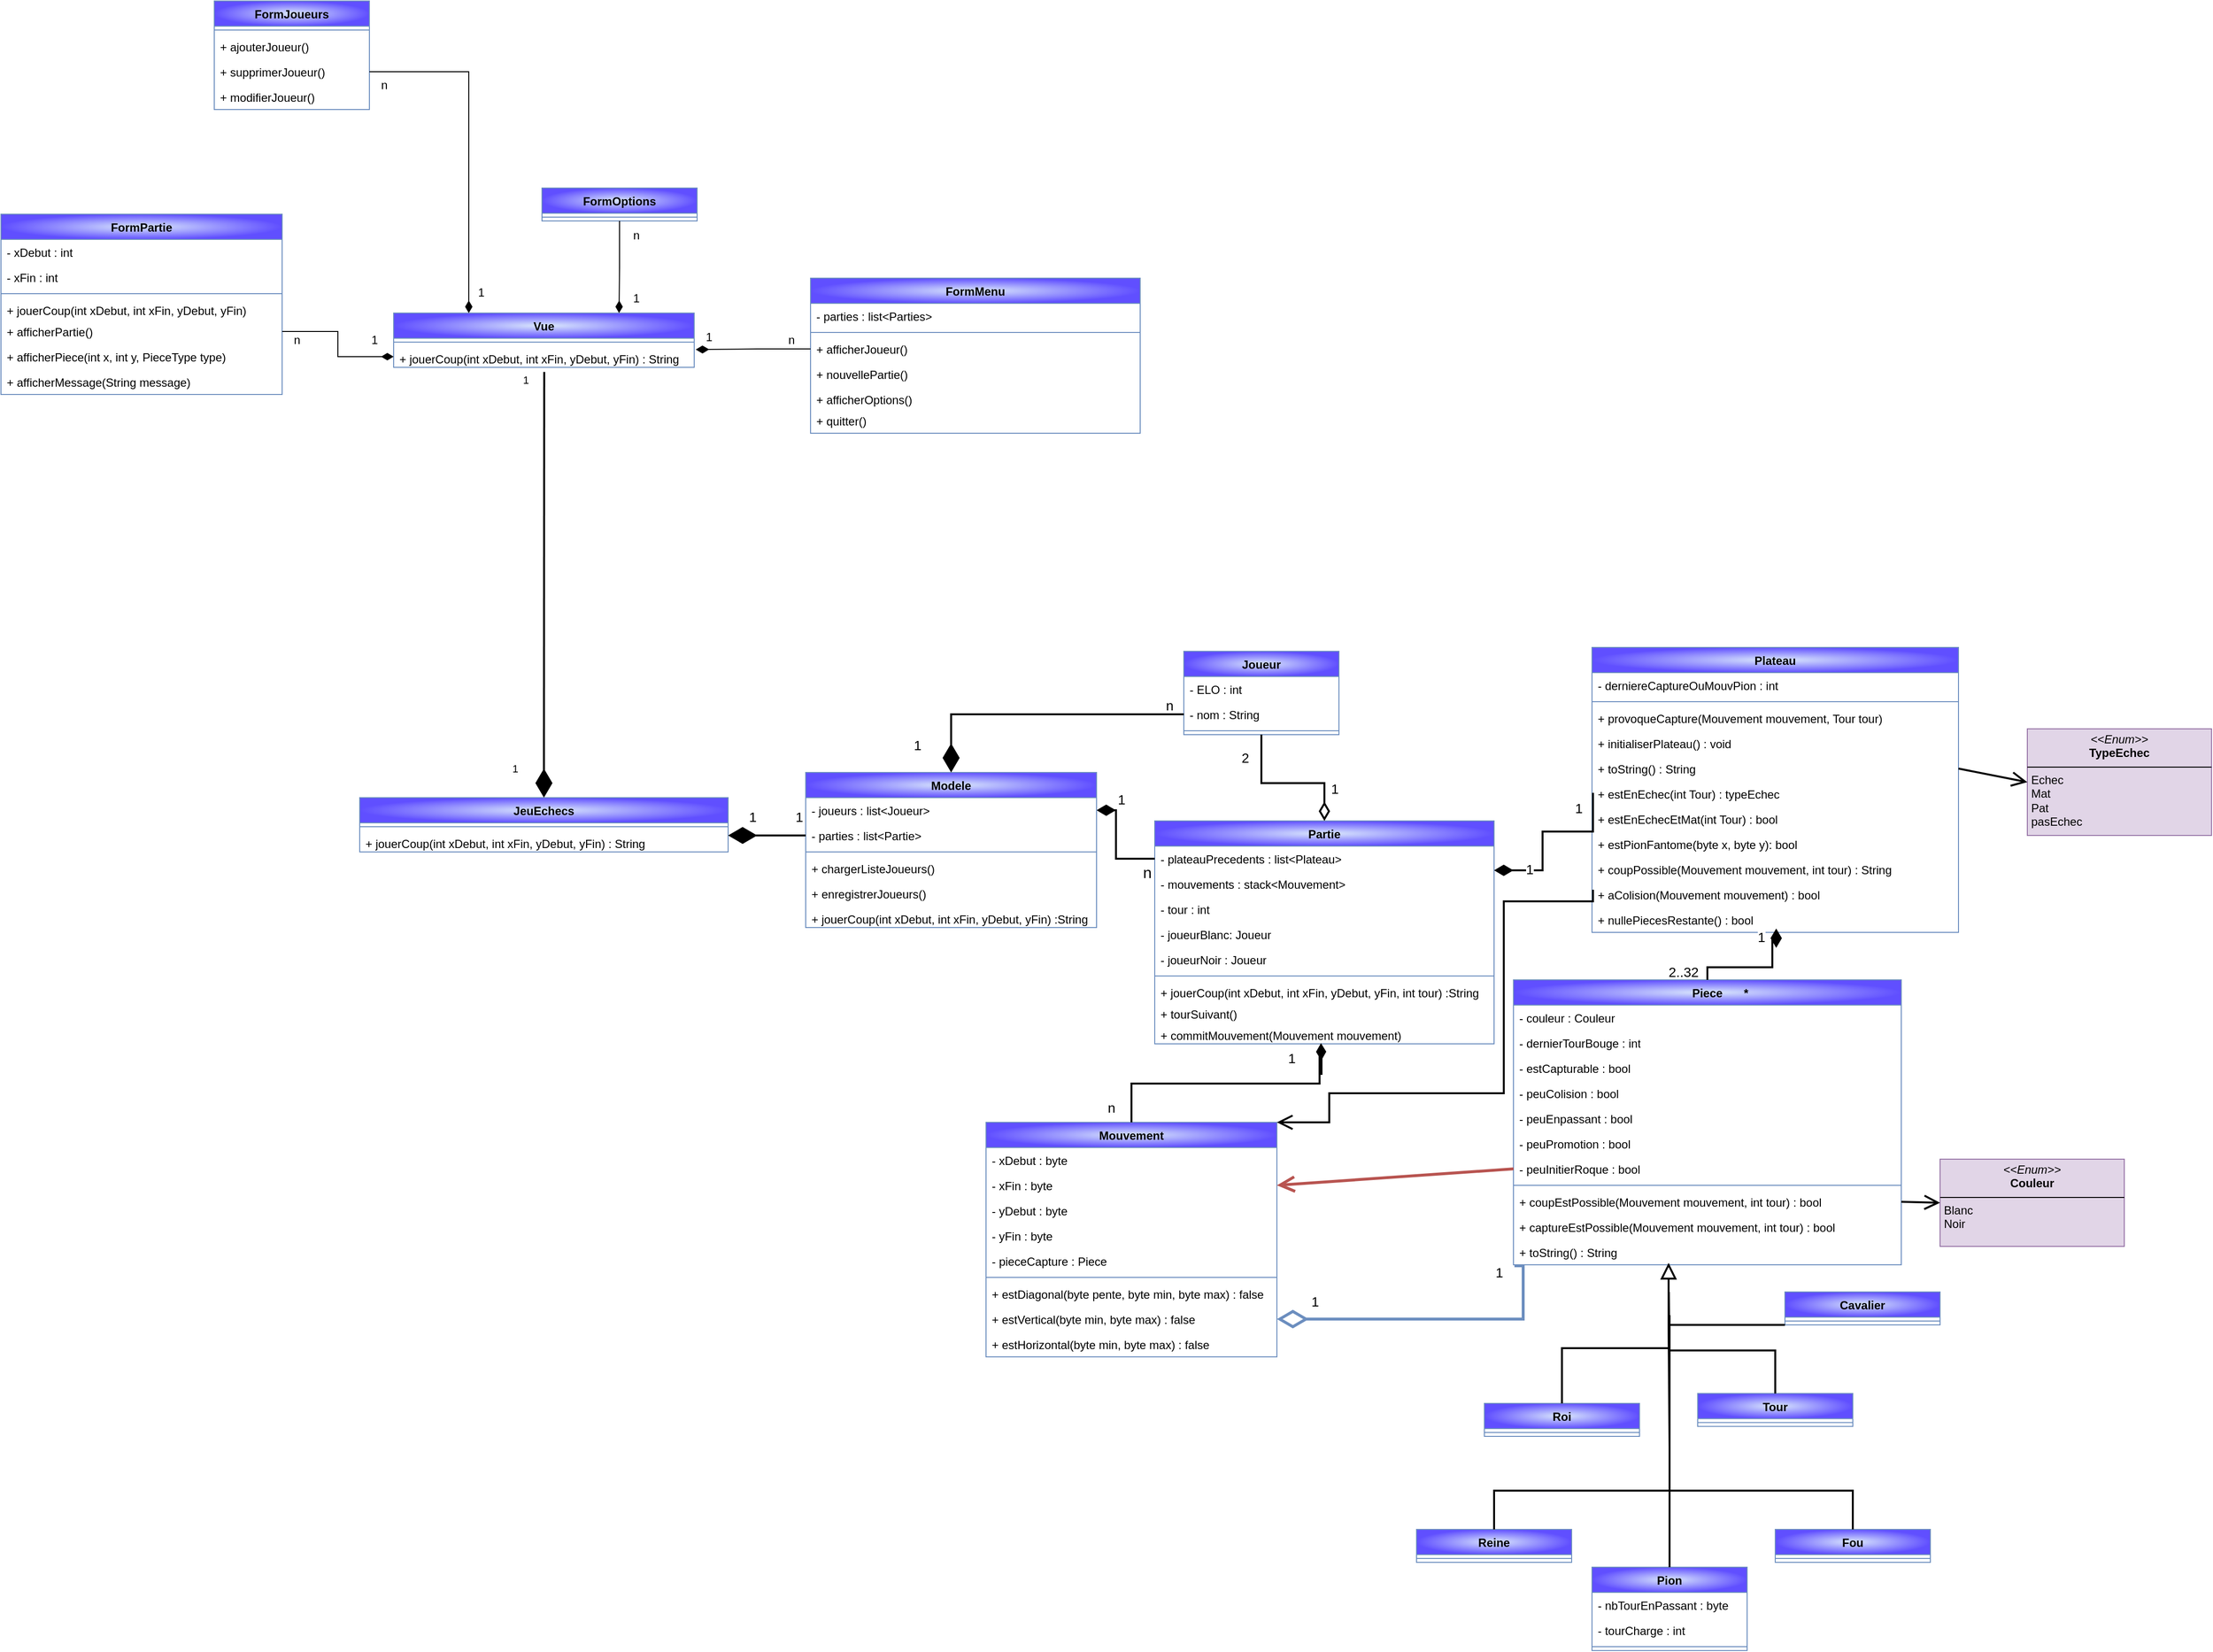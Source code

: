 <mxfile version="26.1.0">
  <diagram name="Page-1" id="B8b3jzBOygxcGpFMUJLk">
    <mxGraphModel dx="3477" dy="2112" grid="1" gridSize="10" guides="1" tooltips="1" connect="1" arrows="1" fold="1" page="1" pageScale="1" pageWidth="827" pageHeight="1169" math="0" shadow="0">
      <root>
        <mxCell id="0" />
        <mxCell id="1" parent="0" />
        <mxCell id="bfWHNd7wvh4aZTY_7lih-1" value="JeuEchecs" style="swimlane;fontStyle=1;align=center;verticalAlign=top;childLayout=stackLayout;horizontal=1;startSize=26;horizontalStack=0;resizeParent=1;resizeParentMax=0;resizeLast=0;collapsible=1;marginBottom=0;whiteSpace=wrap;html=1;fillColor=#dae8fc;strokeColor=#6c8ebf;fillStyle=auto;gradientColor=#604FFF;gradientDirection=radial;" parent="1" vertex="1">
          <mxGeometry x="-470" y="45" width="380" height="56" as="geometry" />
        </mxCell>
        <mxCell id="bfWHNd7wvh4aZTY_7lih-3" value="" style="line;strokeWidth=1;fillColor=none;align=left;verticalAlign=middle;spacingTop=-1;spacingLeft=3;spacingRight=3;rotatable=0;labelPosition=right;points=[];portConstraint=eastwest;strokeColor=inherit;" parent="bfWHNd7wvh4aZTY_7lih-1" vertex="1">
          <mxGeometry y="26" width="380" height="8" as="geometry" />
        </mxCell>
        <mxCell id="PjiP_6COvvfBb8eljoDA-56" value="+ jouerCoup(int xDebut, int xFin, yDebut, yFin) : String" style="text;strokeColor=none;fillColor=none;align=left;verticalAlign=top;spacingLeft=4;spacingRight=4;overflow=hidden;rotatable=0;points=[[0,0.5],[1,0.5]];portConstraint=eastwest;whiteSpace=wrap;html=1;" parent="bfWHNd7wvh4aZTY_7lih-1" vertex="1">
          <mxGeometry y="34" width="380" height="22" as="geometry" />
        </mxCell>
        <mxCell id="bfWHNd7wvh4aZTY_7lih-13" value="Partie" style="swimlane;fontStyle=1;align=center;verticalAlign=top;childLayout=stackLayout;horizontal=1;startSize=26;horizontalStack=0;resizeParent=1;resizeParentMax=0;resizeLast=0;collapsible=1;marginBottom=0;whiteSpace=wrap;html=1;fillColor=#dae8fc;strokeColor=#6c8ebf;fillStyle=auto;gradientColor=#604FFF;gradientDirection=radial;" parent="1" vertex="1">
          <mxGeometry x="350" y="69" width="350" height="230" as="geometry" />
        </mxCell>
        <mxCell id="bfWHNd7wvh4aZTY_7lih-14" value="- plateauPrecedents : list&amp;lt;Plateau&amp;gt;" style="text;strokeColor=none;fillColor=none;align=left;verticalAlign=top;spacingLeft=4;spacingRight=4;overflow=hidden;rotatable=0;points=[[0,0.5],[1,0.5]];portConstraint=eastwest;whiteSpace=wrap;html=1;" parent="bfWHNd7wvh4aZTY_7lih-13" vertex="1">
          <mxGeometry y="26" width="350" height="26" as="geometry" />
        </mxCell>
        <mxCell id="xC2eLMQZM-a3y8VEeQ4d-50" value="- mouvements : stack&amp;lt;Mouvement&amp;gt;" style="text;strokeColor=none;fillColor=none;align=left;verticalAlign=top;spacingLeft=4;spacingRight=4;overflow=hidden;rotatable=0;points=[[0,0.5],[1,0.5]];portConstraint=eastwest;whiteSpace=wrap;html=1;" parent="bfWHNd7wvh4aZTY_7lih-13" vertex="1">
          <mxGeometry y="52" width="350" height="26" as="geometry" />
        </mxCell>
        <mxCell id="xC2eLMQZM-a3y8VEeQ4d-21" value="- tour : int" style="text;strokeColor=none;fillColor=none;align=left;verticalAlign=top;spacingLeft=4;spacingRight=4;overflow=hidden;rotatable=0;points=[[0,0.5],[1,0.5]];portConstraint=eastwest;whiteSpace=wrap;html=1;" parent="bfWHNd7wvh4aZTY_7lih-13" vertex="1">
          <mxGeometry y="78" width="350" height="26" as="geometry" />
        </mxCell>
        <mxCell id="xC2eLMQZM-a3y8VEeQ4d-81" value="- joueurBlanc: Joueur" style="text;strokeColor=none;fillColor=none;align=left;verticalAlign=top;spacingLeft=4;spacingRight=4;overflow=hidden;rotatable=0;points=[[0,0.5],[1,0.5]];portConstraint=eastwest;whiteSpace=wrap;html=1;" parent="bfWHNd7wvh4aZTY_7lih-13" vertex="1">
          <mxGeometry y="104" width="350" height="26" as="geometry" />
        </mxCell>
        <mxCell id="xC2eLMQZM-a3y8VEeQ4d-82" value="- joueurNoir : Joueur" style="text;strokeColor=none;fillColor=none;align=left;verticalAlign=top;spacingLeft=4;spacingRight=4;overflow=hidden;rotatable=0;points=[[0,0.5],[1,0.5]];portConstraint=eastwest;whiteSpace=wrap;html=1;" parent="bfWHNd7wvh4aZTY_7lih-13" vertex="1">
          <mxGeometry y="130" width="350" height="26" as="geometry" />
        </mxCell>
        <mxCell id="bfWHNd7wvh4aZTY_7lih-15" value="" style="line;strokeWidth=1;fillColor=none;align=left;verticalAlign=middle;spacingTop=-1;spacingLeft=3;spacingRight=3;rotatable=0;labelPosition=right;points=[];portConstraint=eastwest;strokeColor=inherit;" parent="bfWHNd7wvh4aZTY_7lih-13" vertex="1">
          <mxGeometry y="156" width="350" height="8" as="geometry" />
        </mxCell>
        <mxCell id="PjiP_6COvvfBb8eljoDA-72" value="+ jouerCoup(int xDebut, int xFin, yDebut, yFin, int tour) :String" style="text;strokeColor=none;fillColor=none;align=left;verticalAlign=top;spacingLeft=4;spacingRight=4;overflow=hidden;rotatable=0;points=[[0,0.5],[1,0.5]];portConstraint=eastwest;whiteSpace=wrap;html=1;" parent="bfWHNd7wvh4aZTY_7lih-13" vertex="1">
          <mxGeometry y="164" width="350" height="22" as="geometry" />
        </mxCell>
        <mxCell id="UFPzhASIP8oJ_rR5HNrM-15" value="+ tourSuivant()" style="text;strokeColor=none;fillColor=none;align=left;verticalAlign=top;spacingLeft=4;spacingRight=4;overflow=hidden;rotatable=0;points=[[0,0.5],[1,0.5]];portConstraint=eastwest;whiteSpace=wrap;html=1;" parent="bfWHNd7wvh4aZTY_7lih-13" vertex="1">
          <mxGeometry y="186" width="350" height="22" as="geometry" />
        </mxCell>
        <mxCell id="UFPzhASIP8oJ_rR5HNrM-13" value="+ commitMouvement(Mouvement mouvement)" style="text;strokeColor=none;fillColor=none;align=left;verticalAlign=top;spacingLeft=4;spacingRight=4;overflow=hidden;rotatable=0;points=[[0,0.5],[1,0.5]];portConstraint=eastwest;whiteSpace=wrap;html=1;" parent="bfWHNd7wvh4aZTY_7lih-13" vertex="1">
          <mxGeometry y="208" width="350" height="22" as="geometry" />
        </mxCell>
        <mxCell id="bfWHNd7wvh4aZTY_7lih-17" value="Plateau" style="swimlane;fontStyle=1;align=center;verticalAlign=top;childLayout=stackLayout;horizontal=1;startSize=26;horizontalStack=0;resizeParent=1;resizeParentMax=0;resizeLast=0;collapsible=1;marginBottom=0;whiteSpace=wrap;html=1;fillColor=#dae8fc;strokeColor=#6c8ebf;fillStyle=auto;gradientColor=#604FFF;gradientDirection=radial;" parent="1" vertex="1">
          <mxGeometry x="801" y="-110" width="378" height="294" as="geometry">
            <mxRectangle x="673" y="79" width="80" height="30" as="alternateBounds" />
          </mxGeometry>
        </mxCell>
        <mxCell id="OOmmwa30RpbAinicW8sw-3" value="- derniereCaptureOuMouvPion : int" style="text;strokeColor=none;fillColor=none;align=left;verticalAlign=top;spacingLeft=4;spacingRight=4;overflow=hidden;rotatable=0;points=[[0,0.5],[1,0.5]];portConstraint=eastwest;whiteSpace=wrap;html=1;" vertex="1" parent="bfWHNd7wvh4aZTY_7lih-17">
          <mxGeometry y="26" width="378" height="26" as="geometry" />
        </mxCell>
        <mxCell id="bfWHNd7wvh4aZTY_7lih-19" value="" style="line;strokeWidth=1;fillColor=none;align=left;verticalAlign=middle;spacingTop=-1;spacingLeft=3;spacingRight=3;rotatable=0;labelPosition=right;points=[];portConstraint=eastwest;strokeColor=inherit;" parent="bfWHNd7wvh4aZTY_7lih-17" vertex="1">
          <mxGeometry y="52" width="378" height="8" as="geometry" />
        </mxCell>
        <mxCell id="UFPzhASIP8oJ_rR5HNrM-8" value="+ provoqueCapture(Mouvement mouvement, Tour tour)" style="text;strokeColor=none;fillColor=none;align=left;verticalAlign=top;spacingLeft=4;spacingRight=4;overflow=hidden;rotatable=0;points=[[0,0.5],[1,0.5]];portConstraint=eastwest;whiteSpace=wrap;html=1;" parent="bfWHNd7wvh4aZTY_7lih-17" vertex="1">
          <mxGeometry y="60" width="378" height="26" as="geometry" />
        </mxCell>
        <mxCell id="bfWHNd7wvh4aZTY_7lih-20" value="+ initialiserPlateau() : void" style="text;strokeColor=none;fillColor=none;align=left;verticalAlign=top;spacingLeft=4;spacingRight=4;overflow=hidden;rotatable=0;points=[[0,0.5],[1,0.5]];portConstraint=eastwest;whiteSpace=wrap;html=1;" parent="bfWHNd7wvh4aZTY_7lih-17" vertex="1">
          <mxGeometry y="86" width="378" height="26" as="geometry" />
        </mxCell>
        <mxCell id="xC2eLMQZM-a3y8VEeQ4d-18" value="+ toString() : String" style="text;strokeColor=none;fillColor=none;align=left;verticalAlign=top;spacingLeft=4;spacingRight=4;overflow=hidden;rotatable=0;points=[[0,0.5],[1,0.5]];portConstraint=eastwest;whiteSpace=wrap;html=1;" parent="bfWHNd7wvh4aZTY_7lih-17" vertex="1">
          <mxGeometry y="112" width="378" height="26" as="geometry" />
        </mxCell>
        <mxCell id="PjiP_6COvvfBb8eljoDA-46" value="+ estEnEchec(int Tour) : typeEchec" style="text;strokeColor=none;fillColor=none;align=left;verticalAlign=top;spacingLeft=4;spacingRight=4;overflow=hidden;rotatable=0;points=[[0,0.5],[1,0.5]];portConstraint=eastwest;whiteSpace=wrap;html=1;" parent="bfWHNd7wvh4aZTY_7lih-17" vertex="1">
          <mxGeometry y="138" width="378" height="26" as="geometry" />
        </mxCell>
        <mxCell id="UFPzhASIP8oJ_rR5HNrM-9" value="+ estEnEchecEtMat(int Tour) : bool" style="text;strokeColor=none;fillColor=none;align=left;verticalAlign=top;spacingLeft=4;spacingRight=4;overflow=hidden;rotatable=0;points=[[0,0.5],[1,0.5]];portConstraint=eastwest;whiteSpace=wrap;html=1;" parent="bfWHNd7wvh4aZTY_7lih-17" vertex="1">
          <mxGeometry y="164" width="378" height="26" as="geometry" />
        </mxCell>
        <mxCell id="UFPzhASIP8oJ_rR5HNrM-10" value="+ estPionFantome(byte x, byte y): bool" style="text;strokeColor=none;fillColor=none;align=left;verticalAlign=top;spacingLeft=4;spacingRight=4;overflow=hidden;rotatable=0;points=[[0,0.5],[1,0.5]];portConstraint=eastwest;whiteSpace=wrap;html=1;" parent="bfWHNd7wvh4aZTY_7lih-17" vertex="1">
          <mxGeometry y="190" width="378" height="26" as="geometry" />
        </mxCell>
        <mxCell id="PjiP_6COvvfBb8eljoDA-77" value="+ coupPossible(Mouvement mouvement, int tour) : String" style="text;strokeColor=none;fillColor=none;align=left;verticalAlign=top;spacingLeft=4;spacingRight=4;overflow=hidden;rotatable=0;points=[[0,0.5],[1,0.5]];portConstraint=eastwest;whiteSpace=wrap;html=1;" parent="bfWHNd7wvh4aZTY_7lih-17" vertex="1">
          <mxGeometry y="216" width="378" height="26" as="geometry" />
        </mxCell>
        <mxCell id="UFPzhASIP8oJ_rR5HNrM-7" value="+ aColision(Mouvement mouvement) : bool" style="text;strokeColor=none;fillColor=none;align=left;verticalAlign=top;spacingLeft=4;spacingRight=4;overflow=hidden;rotatable=0;points=[[0,0.5],[1,0.5]];portConstraint=eastwest;whiteSpace=wrap;html=1;" parent="bfWHNd7wvh4aZTY_7lih-17" vertex="1">
          <mxGeometry y="242" width="378" height="26" as="geometry" />
        </mxCell>
        <mxCell id="OOmmwa30RpbAinicW8sw-4" value="+ nullePiecesRestante() : bool" style="text;strokeColor=none;fillColor=none;align=left;verticalAlign=top;spacingLeft=4;spacingRight=4;overflow=hidden;rotatable=0;points=[[0,0.5],[1,0.5]];portConstraint=eastwest;whiteSpace=wrap;html=1;" vertex="1" parent="bfWHNd7wvh4aZTY_7lih-17">
          <mxGeometry y="268" width="378" height="26" as="geometry" />
        </mxCell>
        <mxCell id="bfWHNd7wvh4aZTY_7lih-25" value="&lt;span style=&quot;white-space: pre;&quot;&gt;&#x9;&lt;/span&gt;Piece&lt;span style=&quot;white-space: pre;&quot;&gt;&#x9;&lt;/span&gt;*" style="swimlane;fontStyle=1;align=center;verticalAlign=top;childLayout=stackLayout;horizontal=1;startSize=26;horizontalStack=0;resizeParent=1;resizeParentMax=0;resizeLast=0;collapsible=1;marginBottom=0;whiteSpace=wrap;html=1;fillColor=#dae8fc;strokeColor=#6c8ebf;fillStyle=auto;gradientColor=#604FFF;gradientDirection=radial;" parent="1" vertex="1">
          <mxGeometry x="720" y="233" width="400" height="294" as="geometry">
            <mxRectangle x="602" y="308" width="130" height="30" as="alternateBounds" />
          </mxGeometry>
        </mxCell>
        <mxCell id="bfWHNd7wvh4aZTY_7lih-26" value="- couleur : Couleur" style="text;strokeColor=none;fillColor=none;align=left;verticalAlign=top;spacingLeft=4;spacingRight=4;overflow=hidden;rotatable=0;points=[[0,0.5],[1,0.5]];portConstraint=eastwest;whiteSpace=wrap;html=1;" parent="bfWHNd7wvh4aZTY_7lih-25" vertex="1">
          <mxGeometry y="26" width="400" height="26" as="geometry" />
        </mxCell>
        <mxCell id="xC2eLMQZM-a3y8VEeQ4d-40" value="- dernierTourBouge : int" style="text;strokeColor=none;fillColor=none;align=left;verticalAlign=top;spacingLeft=4;spacingRight=4;overflow=hidden;rotatable=0;points=[[0,0.5],[1,0.5]];portConstraint=eastwest;whiteSpace=wrap;html=1;" parent="bfWHNd7wvh4aZTY_7lih-25" vertex="1">
          <mxGeometry y="52" width="400" height="26" as="geometry" />
        </mxCell>
        <mxCell id="xC2eLMQZM-a3y8VEeQ4d-45" value="- estCapturable : bool" style="text;strokeColor=none;fillColor=none;align=left;verticalAlign=top;spacingLeft=4;spacingRight=4;overflow=hidden;rotatable=0;points=[[0,0.5],[1,0.5]];portConstraint=eastwest;whiteSpace=wrap;html=1;" parent="bfWHNd7wvh4aZTY_7lih-25" vertex="1">
          <mxGeometry y="78" width="400" height="26" as="geometry" />
        </mxCell>
        <mxCell id="PjiP_6COvvfBb8eljoDA-32" value="- peuColision : bool" style="text;strokeColor=none;fillColor=none;align=left;verticalAlign=top;spacingLeft=4;spacingRight=4;overflow=hidden;rotatable=0;points=[[0,0.5],[1,0.5]];portConstraint=eastwest;whiteSpace=wrap;html=1;" parent="bfWHNd7wvh4aZTY_7lih-25" vertex="1">
          <mxGeometry y="104" width="400" height="26" as="geometry" />
        </mxCell>
        <mxCell id="PjiP_6COvvfBb8eljoDA-40" value="- peuEnpassant : bool" style="text;strokeColor=none;fillColor=none;align=left;verticalAlign=top;spacingLeft=4;spacingRight=4;overflow=hidden;rotatable=0;points=[[0,0.5],[1,0.5]];portConstraint=eastwest;whiteSpace=wrap;html=1;" parent="bfWHNd7wvh4aZTY_7lih-25" vertex="1">
          <mxGeometry y="130" width="400" height="26" as="geometry" />
        </mxCell>
        <mxCell id="WRyUI3WW7sXU10NiK7zT-17" value="- peuPromotion : bool" style="text;strokeColor=none;fillColor=none;align=left;verticalAlign=top;spacingLeft=4;spacingRight=4;overflow=hidden;rotatable=0;points=[[0,0.5],[1,0.5]];portConstraint=eastwest;whiteSpace=wrap;html=1;" parent="bfWHNd7wvh4aZTY_7lih-25" vertex="1">
          <mxGeometry y="156" width="400" height="26" as="geometry" />
        </mxCell>
        <mxCell id="UFPzhASIP8oJ_rR5HNrM-1" value="- peuInitierRoque : bool" style="text;strokeColor=none;fillColor=none;align=left;verticalAlign=top;spacingLeft=4;spacingRight=4;overflow=hidden;rotatable=0;points=[[0,0.5],[1,0.5]];portConstraint=eastwest;whiteSpace=wrap;html=1;" parent="bfWHNd7wvh4aZTY_7lih-25" vertex="1">
          <mxGeometry y="182" width="400" height="26" as="geometry" />
        </mxCell>
        <mxCell id="bfWHNd7wvh4aZTY_7lih-27" value="" style="line;strokeWidth=1;fillColor=none;align=left;verticalAlign=middle;spacingTop=-1;spacingLeft=3;spacingRight=3;rotatable=0;labelPosition=right;points=[];portConstraint=eastwest;strokeColor=inherit;" parent="bfWHNd7wvh4aZTY_7lih-25" vertex="1">
          <mxGeometry y="208" width="400" height="8" as="geometry" />
        </mxCell>
        <mxCell id="bfWHNd7wvh4aZTY_7lih-28" value="+ coupEstPossible(Mouvement mouvement, int tour) : bool" style="text;strokeColor=none;fillColor=none;align=left;verticalAlign=top;spacingLeft=4;spacingRight=4;overflow=hidden;rotatable=0;points=[[0,0.5],[1,0.5]];portConstraint=eastwest;whiteSpace=wrap;html=1;" parent="bfWHNd7wvh4aZTY_7lih-25" vertex="1">
          <mxGeometry y="216" width="400" height="26" as="geometry" />
        </mxCell>
        <mxCell id="xC2eLMQZM-a3y8VEeQ4d-72" value="+ captureEstPossible(Mouvement mouvement, int tour) : bool" style="text;strokeColor=none;fillColor=none;align=left;verticalAlign=top;spacingLeft=4;spacingRight=4;overflow=hidden;rotatable=0;points=[[0,0.5],[1,0.5]];portConstraint=eastwest;whiteSpace=wrap;html=1;" parent="bfWHNd7wvh4aZTY_7lih-25" vertex="1">
          <mxGeometry y="242" width="400" height="26" as="geometry" />
        </mxCell>
        <mxCell id="xC2eLMQZM-a3y8VEeQ4d-19" value="+ toString() : String" style="text;strokeColor=none;fillColor=none;align=left;verticalAlign=top;spacingLeft=4;spacingRight=4;overflow=hidden;rotatable=0;points=[[0,0.5],[1,0.5]];portConstraint=eastwest;whiteSpace=wrap;html=1;" parent="bfWHNd7wvh4aZTY_7lih-25" vertex="1">
          <mxGeometry y="268" width="400" height="26" as="geometry" />
        </mxCell>
        <mxCell id="bfWHNd7wvh4aZTY_7lih-31" value="2..32" style="text;html=1;align=center;verticalAlign=middle;resizable=0;points=[];autosize=1;strokeColor=none;fillColor=none;fontSize=14;" parent="1" vertex="1">
          <mxGeometry x="870" y="210" width="50" height="30" as="geometry" />
        </mxCell>
        <mxCell id="bfWHNd7wvh4aZTY_7lih-36" value="Joueur" style="swimlane;fontStyle=1;align=center;verticalAlign=top;childLayout=stackLayout;horizontal=1;startSize=26;horizontalStack=0;resizeParent=1;resizeParentMax=0;resizeLast=0;collapsible=1;marginBottom=0;whiteSpace=wrap;html=1;fillColor=#dae8fc;strokeColor=#6c8ebf;fillStyle=auto;gradientColor=#604FFF;gradientDirection=radial;" parent="1" vertex="1">
          <mxGeometry x="380" y="-106" width="160" height="86" as="geometry" />
        </mxCell>
        <mxCell id="bfWHNd7wvh4aZTY_7lih-37" value="- ELO : int" style="text;strokeColor=none;fillColor=none;align=left;verticalAlign=top;spacingLeft=4;spacingRight=4;overflow=hidden;rotatable=0;points=[[0,0.5],[1,0.5]];portConstraint=eastwest;whiteSpace=wrap;html=1;" parent="bfWHNd7wvh4aZTY_7lih-36" vertex="1">
          <mxGeometry y="26" width="160" height="26" as="geometry" />
        </mxCell>
        <mxCell id="xC2eLMQZM-a3y8VEeQ4d-25" value="- nom : String" style="text;strokeColor=none;fillColor=none;align=left;verticalAlign=top;spacingLeft=4;spacingRight=4;overflow=hidden;rotatable=0;points=[[0,0.5],[1,0.5]];portConstraint=eastwest;whiteSpace=wrap;html=1;" parent="bfWHNd7wvh4aZTY_7lih-36" vertex="1">
          <mxGeometry y="52" width="160" height="26" as="geometry" />
        </mxCell>
        <mxCell id="bfWHNd7wvh4aZTY_7lih-38" value="" style="line;strokeWidth=1;fillColor=none;align=left;verticalAlign=middle;spacingTop=-1;spacingLeft=3;spacingRight=3;rotatable=0;labelPosition=right;points=[];portConstraint=eastwest;strokeColor=inherit;" parent="bfWHNd7wvh4aZTY_7lih-36" vertex="1">
          <mxGeometry y="78" width="160" height="8" as="geometry" />
        </mxCell>
        <mxCell id="bfWHNd7wvh4aZTY_7lih-40" value="1" style="endArrow=none;html=1;endSize=12;startArrow=diamondThin;startSize=14;startFill=0;edgeStyle=orthogonalEdgeStyle;align=left;verticalAlign=bottom;rounded=0;strokeWidth=2;fontSize=14;exitX=0.5;exitY=0;exitDx=0;exitDy=0;entryX=0.5;entryY=1;entryDx=0;entryDy=0;" parent="1" source="bfWHNd7wvh4aZTY_7lih-13" target="bfWHNd7wvh4aZTY_7lih-36" edge="1">
          <mxGeometry x="-0.714" y="-5" relative="1" as="geometry">
            <mxPoint x="360" y="50" as="sourcePoint" />
            <mxPoint x="460.067" y="6" as="targetPoint" />
            <Array as="points">
              <mxPoint x="525" y="30" />
              <mxPoint x="460" y="30" />
            </Array>
            <mxPoint as="offset" />
          </mxGeometry>
        </mxCell>
        <mxCell id="bfWHNd7wvh4aZTY_7lih-41" value="2" style="text;html=1;align=center;verticalAlign=middle;resizable=0;points=[];autosize=1;strokeColor=none;fillColor=none;fontSize=14;" parent="1" vertex="1">
          <mxGeometry x="428" y="-11" width="30" height="30" as="geometry" />
        </mxCell>
        <mxCell id="bfWHNd7wvh4aZTY_7lih-42" value="&lt;font style=&quot;font-size: 14px;&quot;&gt;1&lt;/font&gt;" style="endArrow=none;html=1;endSize=12;startArrow=diamondThin;startSize=14;startFill=1;edgeStyle=orthogonalEdgeStyle;align=left;verticalAlign=bottom;rounded=0;entryX=0;entryY=0.5;entryDx=0;entryDy=0;strokeWidth=2;" parent="1" source="bfWHNd7wvh4aZTY_7lih-14" target="PjiP_6COvvfBb8eljoDA-46" edge="1">
          <mxGeometry x="-0.657" y="-10" relative="1" as="geometry">
            <mxPoint x="610" y="75" as="sourcePoint" />
            <mxPoint x="673" y="118" as="targetPoint" />
            <Array as="points">
              <mxPoint x="750" y="120" />
              <mxPoint x="750" y="80" />
              <mxPoint x="802" y="80" />
            </Array>
            <mxPoint as="offset" />
          </mxGeometry>
        </mxCell>
        <mxCell id="bfWHNd7wvh4aZTY_7lih-43" value="1" style="edgeLabel;html=1;align=center;verticalAlign=middle;resizable=0;points=[];fontSize=14;" parent="bfWHNd7wvh4aZTY_7lih-42" vertex="1" connectable="0">
          <mxGeometry x="0.644" y="-2" relative="1" as="geometry">
            <mxPoint x="-17" y="-17" as="offset" />
          </mxGeometry>
        </mxCell>
        <mxCell id="bfWHNd7wvh4aZTY_7lih-45" value="&lt;font style=&quot;font-size: 14px;&quot;&gt;1&lt;/font&gt;" style="endArrow=none;html=1;endSize=12;startArrow=diamondThin;startSize=14;startFill=1;edgeStyle=orthogonalEdgeStyle;align=left;verticalAlign=bottom;rounded=0;entryX=0;entryY=0.5;entryDx=0;entryDy=0;strokeWidth=2;exitX=1;exitY=0.5;exitDx=0;exitDy=0;" parent="1" source="xC2eLMQZM-a3y8VEeQ4d-29" target="bfWHNd7wvh4aZTY_7lih-14" edge="1">
          <mxGeometry x="-0.815" y="-10" relative="1" as="geometry">
            <mxPoint x="310" y="60" as="sourcePoint" />
            <mxPoint x="322" y="123" as="targetPoint" />
            <Array as="points">
              <mxPoint x="310" y="58" />
              <mxPoint x="310" y="108" />
            </Array>
            <mxPoint x="10" y="-10" as="offset" />
          </mxGeometry>
        </mxCell>
        <mxCell id="bfWHNd7wvh4aZTY_7lih-46" value="n" style="edgeLabel;html=1;align=center;verticalAlign=middle;resizable=0;points=[];fontSize=16;" parent="bfWHNd7wvh4aZTY_7lih-45" vertex="1" connectable="0">
          <mxGeometry x="0.644" y="-2" relative="1" as="geometry">
            <mxPoint x="11" y="12" as="offset" />
          </mxGeometry>
        </mxCell>
        <mxCell id="bfWHNd7wvh4aZTY_7lih-49" value="Roi" style="swimlane;fontStyle=1;align=center;verticalAlign=top;childLayout=stackLayout;horizontal=1;startSize=26;horizontalStack=0;resizeParent=1;resizeParentMax=0;resizeLast=0;collapsible=1;marginBottom=0;whiteSpace=wrap;html=1;fillColor=#dae8fc;strokeColor=#6c8ebf;fillStyle=auto;gradientColor=#604FFF;gradientDirection=radial;" parent="1" vertex="1">
          <mxGeometry x="690" y="670" width="160" height="34" as="geometry" />
        </mxCell>
        <mxCell id="bfWHNd7wvh4aZTY_7lih-51" value="" style="line;strokeWidth=1;fillColor=none;align=left;verticalAlign=middle;spacingTop=-1;spacingLeft=3;spacingRight=3;rotatable=0;labelPosition=right;points=[];portConstraint=eastwest;strokeColor=inherit;" parent="bfWHNd7wvh4aZTY_7lih-49" vertex="1">
          <mxGeometry y="26" width="160" height="8" as="geometry" />
        </mxCell>
        <mxCell id="bfWHNd7wvh4aZTY_7lih-53" value="Reine" style="swimlane;fontStyle=1;align=center;verticalAlign=top;childLayout=stackLayout;horizontal=1;startSize=26;horizontalStack=0;resizeParent=1;resizeParentMax=0;resizeLast=0;collapsible=1;marginBottom=0;whiteSpace=wrap;html=1;fillColor=#dae8fc;strokeColor=#6c8ebf;fillStyle=auto;gradientColor=#604FFF;gradientDirection=radial;" parent="1" vertex="1">
          <mxGeometry x="620" y="800" width="160" height="34" as="geometry" />
        </mxCell>
        <mxCell id="bfWHNd7wvh4aZTY_7lih-55" value="" style="line;strokeWidth=1;fillColor=none;align=left;verticalAlign=middle;spacingTop=-1;spacingLeft=3;spacingRight=3;rotatable=0;labelPosition=right;points=[];portConstraint=eastwest;strokeColor=inherit;" parent="bfWHNd7wvh4aZTY_7lih-53" vertex="1">
          <mxGeometry y="26" width="160" height="8" as="geometry" />
        </mxCell>
        <mxCell id="bfWHNd7wvh4aZTY_7lih-57" value="Cavalier" style="swimlane;fontStyle=1;align=center;verticalAlign=top;childLayout=stackLayout;horizontal=1;startSize=26;horizontalStack=0;resizeParent=1;resizeParentMax=0;resizeLast=0;collapsible=1;marginBottom=0;whiteSpace=wrap;html=1;fillColor=#dae8fc;strokeColor=#6c8ebf;fillStyle=auto;gradientColor=#604FFF;gradientDirection=radial;" parent="1" vertex="1">
          <mxGeometry x="1000" y="555" width="160" height="34" as="geometry" />
        </mxCell>
        <mxCell id="bfWHNd7wvh4aZTY_7lih-59" value="" style="line;strokeWidth=1;fillColor=none;align=left;verticalAlign=middle;spacingTop=-1;spacingLeft=3;spacingRight=3;rotatable=0;labelPosition=right;points=[];portConstraint=eastwest;strokeColor=inherit;" parent="bfWHNd7wvh4aZTY_7lih-57" vertex="1">
          <mxGeometry y="26" width="160" height="8" as="geometry" />
        </mxCell>
        <mxCell id="bfWHNd7wvh4aZTY_7lih-61" value="Fou" style="swimlane;fontStyle=1;align=center;verticalAlign=top;childLayout=stackLayout;horizontal=1;startSize=26;horizontalStack=0;resizeParent=1;resizeParentMax=0;resizeLast=0;collapsible=1;marginBottom=0;whiteSpace=wrap;html=1;fillColor=#dae8fc;strokeColor=#6c8ebf;fillStyle=auto;gradientColor=#604FFF;gradientDirection=radial;" parent="1" vertex="1">
          <mxGeometry x="990" y="800" width="160" height="34" as="geometry" />
        </mxCell>
        <mxCell id="bfWHNd7wvh4aZTY_7lih-63" value="" style="line;strokeWidth=1;fillColor=none;align=left;verticalAlign=middle;spacingTop=-1;spacingLeft=3;spacingRight=3;rotatable=0;labelPosition=right;points=[];portConstraint=eastwest;strokeColor=inherit;" parent="bfWHNd7wvh4aZTY_7lih-61" vertex="1">
          <mxGeometry y="26" width="160" height="8" as="geometry" />
        </mxCell>
        <mxCell id="bfWHNd7wvh4aZTY_7lih-65" value="Pion" style="swimlane;fontStyle=1;align=center;verticalAlign=top;childLayout=stackLayout;horizontal=1;startSize=26;horizontalStack=0;resizeParent=1;resizeParentMax=0;resizeLast=0;collapsible=1;marginBottom=0;whiteSpace=wrap;html=1;fillColor=#dae8fc;strokeColor=#6c8ebf;fillStyle=auto;gradientColor=#604FFF;gradientDirection=radial;" parent="1" vertex="1">
          <mxGeometry x="801" y="839" width="160" height="86" as="geometry" />
        </mxCell>
        <mxCell id="bfWHNd7wvh4aZTY_7lih-66" value="- nbTourEnPassant : byte" style="text;strokeColor=none;fillColor=none;align=left;verticalAlign=top;spacingLeft=4;spacingRight=4;overflow=hidden;rotatable=0;points=[[0,0.5],[1,0.5]];portConstraint=eastwest;whiteSpace=wrap;html=1;" parent="bfWHNd7wvh4aZTY_7lih-65" vertex="1">
          <mxGeometry y="26" width="160" height="26" as="geometry" />
        </mxCell>
        <mxCell id="OOmmwa30RpbAinicW8sw-1" value="- tourCharge : int" style="text;strokeColor=none;fillColor=none;align=left;verticalAlign=top;spacingLeft=4;spacingRight=4;overflow=hidden;rotatable=0;points=[[0,0.5],[1,0.5]];portConstraint=eastwest;whiteSpace=wrap;html=1;" vertex="1" parent="bfWHNd7wvh4aZTY_7lih-65">
          <mxGeometry y="52" width="160" height="26" as="geometry" />
        </mxCell>
        <mxCell id="bfWHNd7wvh4aZTY_7lih-67" value="" style="line;strokeWidth=1;fillColor=none;align=left;verticalAlign=middle;spacingTop=-1;spacingLeft=3;spacingRight=3;rotatable=0;labelPosition=right;points=[];portConstraint=eastwest;strokeColor=inherit;" parent="bfWHNd7wvh4aZTY_7lih-65" vertex="1">
          <mxGeometry y="78" width="160" height="8" as="geometry" />
        </mxCell>
        <mxCell id="bfWHNd7wvh4aZTY_7lih-69" value="Tour" style="swimlane;fontStyle=1;align=center;verticalAlign=top;childLayout=stackLayout;horizontal=1;startSize=26;horizontalStack=0;resizeParent=1;resizeParentMax=0;resizeLast=0;collapsible=1;marginBottom=0;whiteSpace=wrap;html=1;fillColor=#dae8fc;strokeColor=#6c8ebf;fillStyle=auto;gradientColor=#604FFF;gradientDirection=radial;" parent="1" vertex="1">
          <mxGeometry x="910" y="659.79" width="160" height="34" as="geometry" />
        </mxCell>
        <mxCell id="bfWHNd7wvh4aZTY_7lih-71" value="" style="line;strokeWidth=1;fillColor=none;align=left;verticalAlign=middle;spacingTop=-1;spacingLeft=3;spacingRight=3;rotatable=0;labelPosition=right;points=[];portConstraint=eastwest;strokeColor=inherit;" parent="bfWHNd7wvh4aZTY_7lih-69" vertex="1">
          <mxGeometry y="26" width="160" height="8" as="geometry" />
        </mxCell>
        <mxCell id="bfWHNd7wvh4aZTY_7lih-76" value="" style="endArrow=block;endFill=0;endSize=12;html=1;rounded=0;exitX=0;exitY=0.5;exitDx=0;exitDy=0;edgeStyle=orthogonalEdgeStyle;strokeWidth=2;" parent="1" edge="1">
          <mxGeometry width="160" relative="1" as="geometry">
            <mxPoint x="1000" y="589" as="sourcePoint" />
            <mxPoint x="880" y="525" as="targetPoint" />
            <Array as="points">
              <mxPoint x="880" y="589" />
            </Array>
          </mxGeometry>
        </mxCell>
        <mxCell id="xC2eLMQZM-a3y8VEeQ4d-28" value="Modele" style="swimlane;fontStyle=1;align=center;verticalAlign=top;childLayout=stackLayout;horizontal=1;startSize=26;horizontalStack=0;resizeParent=1;resizeParentMax=0;resizeLast=0;collapsible=1;marginBottom=0;whiteSpace=wrap;html=1;fillColor=#dae8fc;strokeColor=#6c8ebf;fillStyle=auto;gradientColor=#604FFF;gradientDirection=radial;" parent="1" vertex="1">
          <mxGeometry x="-10" y="19" width="300" height="160" as="geometry" />
        </mxCell>
        <mxCell id="xC2eLMQZM-a3y8VEeQ4d-29" value="- joueurs : list&amp;lt;Joueur&amp;gt;" style="text;strokeColor=none;fillColor=none;align=left;verticalAlign=top;spacingLeft=4;spacingRight=4;overflow=hidden;rotatable=0;points=[[0,0.5],[1,0.5]];portConstraint=eastwest;whiteSpace=wrap;html=1;" parent="xC2eLMQZM-a3y8VEeQ4d-28" vertex="1">
          <mxGeometry y="26" width="300" height="26" as="geometry" />
        </mxCell>
        <mxCell id="xC2eLMQZM-a3y8VEeQ4d-33" value="- parties : list&amp;lt;Partie&amp;gt;" style="text;strokeColor=none;fillColor=none;align=left;verticalAlign=top;spacingLeft=4;spacingRight=4;overflow=hidden;rotatable=0;points=[[0,0.5],[1,0.5]];portConstraint=eastwest;whiteSpace=wrap;html=1;" parent="xC2eLMQZM-a3y8VEeQ4d-28" vertex="1">
          <mxGeometry y="52" width="300" height="26" as="geometry" />
        </mxCell>
        <mxCell id="xC2eLMQZM-a3y8VEeQ4d-31" value="" style="line;strokeWidth=1;fillColor=none;align=left;verticalAlign=middle;spacingTop=-1;spacingLeft=3;spacingRight=3;rotatable=0;labelPosition=right;points=[];portConstraint=eastwest;strokeColor=inherit;" parent="xC2eLMQZM-a3y8VEeQ4d-28" vertex="1">
          <mxGeometry y="78" width="300" height="8" as="geometry" />
        </mxCell>
        <mxCell id="xC2eLMQZM-a3y8VEeQ4d-32" value="+ chargerListeJoueurs()" style="text;strokeColor=none;fillColor=none;align=left;verticalAlign=top;spacingLeft=4;spacingRight=4;overflow=hidden;rotatable=0;points=[[0,0.5],[1,0.5]];portConstraint=eastwest;whiteSpace=wrap;html=1;" parent="xC2eLMQZM-a3y8VEeQ4d-28" vertex="1">
          <mxGeometry y="86" width="300" height="26" as="geometry" />
        </mxCell>
        <mxCell id="PjiP_6COvvfBb8eljoDA-31" value="+ enregistrerJoueurs()" style="text;strokeColor=none;fillColor=none;align=left;verticalAlign=top;spacingLeft=4;spacingRight=4;overflow=hidden;rotatable=0;points=[[0,0.5],[1,0.5]];portConstraint=eastwest;whiteSpace=wrap;html=1;" parent="xC2eLMQZM-a3y8VEeQ4d-28" vertex="1">
          <mxGeometry y="112" width="300" height="26" as="geometry" />
        </mxCell>
        <mxCell id="PjiP_6COvvfBb8eljoDA-57" value="+ jouerCoup(int xDebut, int xFin, yDebut, yFin) :String" style="text;strokeColor=none;fillColor=none;align=left;verticalAlign=top;spacingLeft=4;spacingRight=4;overflow=hidden;rotatable=0;points=[[0,0.5],[1,0.5]];portConstraint=eastwest;whiteSpace=wrap;html=1;" parent="xC2eLMQZM-a3y8VEeQ4d-28" vertex="1">
          <mxGeometry y="138" width="300" height="22" as="geometry" />
        </mxCell>
        <mxCell id="xC2eLMQZM-a3y8VEeQ4d-34" value="" style="endArrow=diamondThin;endFill=1;endSize=24;html=1;rounded=0;strokeWidth=2;entryX=1;entryY=0.5;entryDx=0;entryDy=0;exitX=0;exitY=0.5;exitDx=0;exitDy=0;edgeStyle=orthogonalEdgeStyle;" parent="1" source="xC2eLMQZM-a3y8VEeQ4d-33" edge="1">
          <mxGeometry width="160" relative="1" as="geometry">
            <mxPoint x="-9" y="184" as="sourcePoint" />
            <mxPoint x="-90" y="84" as="targetPoint" />
          </mxGeometry>
        </mxCell>
        <mxCell id="xC2eLMQZM-a3y8VEeQ4d-37" value="1" style="text;html=1;align=center;verticalAlign=middle;resizable=0;points=[];autosize=1;strokeColor=none;fillColor=none;fontSize=14;" parent="1" vertex="1">
          <mxGeometry x="-32" y="50" width="30" height="30" as="geometry" />
        </mxCell>
        <mxCell id="xC2eLMQZM-a3y8VEeQ4d-39" value="1" style="text;html=1;align=center;verticalAlign=middle;resizable=0;points=[];autosize=1;strokeColor=none;fillColor=none;fontSize=14;" parent="1" vertex="1">
          <mxGeometry x="-80" y="50" width="30" height="30" as="geometry" />
        </mxCell>
        <mxCell id="xC2eLMQZM-a3y8VEeQ4d-41" value="" style="endArrow=diamondThin;endFill=1;endSize=24;html=1;rounded=0;entryX=0.5;entryY=0;entryDx=0;entryDy=0;exitX=0;exitY=0.5;exitDx=0;exitDy=0;edgeStyle=orthogonalEdgeStyle;strokeWidth=2;" parent="1" source="xC2eLMQZM-a3y8VEeQ4d-25" target="xC2eLMQZM-a3y8VEeQ4d-28" edge="1">
          <mxGeometry width="160" relative="1" as="geometry">
            <mxPoint x="80" y="330" as="sourcePoint" />
            <mxPoint x="240" y="330" as="targetPoint" />
          </mxGeometry>
        </mxCell>
        <mxCell id="xC2eLMQZM-a3y8VEeQ4d-42" value="n" style="text;html=1;align=center;verticalAlign=middle;resizable=0;points=[];autosize=1;strokeColor=none;fillColor=none;fontSize=14;" parent="1" vertex="1">
          <mxGeometry x="350" y="-65" width="30" height="30" as="geometry" />
        </mxCell>
        <mxCell id="xC2eLMQZM-a3y8VEeQ4d-43" value="1" style="text;html=1;align=center;verticalAlign=middle;resizable=0;points=[];autosize=1;strokeColor=none;fillColor=none;fontSize=14;" parent="1" vertex="1">
          <mxGeometry x="90" y="-24" width="30" height="30" as="geometry" />
        </mxCell>
        <mxCell id="xC2eLMQZM-a3y8VEeQ4d-60" value="Mouvement" style="swimlane;fontStyle=1;align=center;verticalAlign=top;childLayout=stackLayout;horizontal=1;startSize=26;horizontalStack=0;resizeParent=1;resizeParentMax=0;resizeLast=0;collapsible=1;marginBottom=0;whiteSpace=wrap;html=1;fillColor=#dae8fc;strokeColor=#6c8ebf;fillStyle=auto;gradientColor=#604FFF;gradientDirection=radial;" parent="1" vertex="1">
          <mxGeometry x="176" y="380" width="300" height="242" as="geometry">
            <mxRectangle x="673" y="79" width="80" height="30" as="alternateBounds" />
          </mxGeometry>
        </mxCell>
        <mxCell id="xC2eLMQZM-a3y8VEeQ4d-61" value="- xDebut : byte" style="text;strokeColor=none;fillColor=none;align=left;verticalAlign=top;spacingLeft=4;spacingRight=4;overflow=hidden;rotatable=0;points=[[0,0.5],[1,0.5]];portConstraint=eastwest;whiteSpace=wrap;html=1;" parent="xC2eLMQZM-a3y8VEeQ4d-60" vertex="1">
          <mxGeometry y="26" width="300" height="26" as="geometry" />
        </mxCell>
        <mxCell id="xC2eLMQZM-a3y8VEeQ4d-62" value="- xFin : byte" style="text;strokeColor=none;fillColor=none;align=left;verticalAlign=top;spacingLeft=4;spacingRight=4;overflow=hidden;rotatable=0;points=[[0,0.5],[1,0.5]];portConstraint=eastwest;whiteSpace=wrap;html=1;" parent="xC2eLMQZM-a3y8VEeQ4d-60" vertex="1">
          <mxGeometry y="52" width="300" height="26" as="geometry" />
        </mxCell>
        <mxCell id="PjiP_6COvvfBb8eljoDA-48" value="- yDebut : byte" style="text;strokeColor=none;fillColor=none;align=left;verticalAlign=top;spacingLeft=4;spacingRight=4;overflow=hidden;rotatable=0;points=[[0,0.5],[1,0.5]];portConstraint=eastwest;whiteSpace=wrap;html=1;" parent="xC2eLMQZM-a3y8VEeQ4d-60" vertex="1">
          <mxGeometry y="78" width="300" height="26" as="geometry" />
        </mxCell>
        <mxCell id="PjiP_6COvvfBb8eljoDA-49" value="- yFin : byte" style="text;strokeColor=none;fillColor=none;align=left;verticalAlign=top;spacingLeft=4;spacingRight=4;overflow=hidden;rotatable=0;points=[[0,0.5],[1,0.5]];portConstraint=eastwest;whiteSpace=wrap;html=1;" parent="xC2eLMQZM-a3y8VEeQ4d-60" vertex="1">
          <mxGeometry y="104" width="300" height="26" as="geometry" />
        </mxCell>
        <mxCell id="xC2eLMQZM-a3y8VEeQ4d-73" value="- pieceCapture : Piece" style="text;strokeColor=none;fillColor=none;align=left;verticalAlign=top;spacingLeft=4;spacingRight=4;overflow=hidden;rotatable=0;points=[[0,0.5],[1,0.5]];portConstraint=eastwest;whiteSpace=wrap;html=1;" parent="xC2eLMQZM-a3y8VEeQ4d-60" vertex="1">
          <mxGeometry y="130" width="300" height="26" as="geometry" />
        </mxCell>
        <mxCell id="xC2eLMQZM-a3y8VEeQ4d-63" value="" style="line;strokeWidth=1;fillColor=none;align=left;verticalAlign=middle;spacingTop=-1;spacingLeft=3;spacingRight=3;rotatable=0;labelPosition=right;points=[];portConstraint=eastwest;strokeColor=inherit;" parent="xC2eLMQZM-a3y8VEeQ4d-60" vertex="1">
          <mxGeometry y="156" width="300" height="8" as="geometry" />
        </mxCell>
        <mxCell id="xC2eLMQZM-a3y8VEeQ4d-64" value="+ estDiagonal(byte pente, byte min, byte max) : false" style="text;strokeColor=none;fillColor=none;align=left;verticalAlign=top;spacingLeft=4;spacingRight=4;overflow=hidden;rotatable=0;points=[[0,0.5],[1,0.5]];portConstraint=eastwest;whiteSpace=wrap;html=1;" parent="xC2eLMQZM-a3y8VEeQ4d-60" vertex="1">
          <mxGeometry y="164" width="300" height="26" as="geometry" />
        </mxCell>
        <mxCell id="xC2eLMQZM-a3y8VEeQ4d-65" value="+ estVertical(byte min, byte max) : false" style="text;strokeColor=none;fillColor=none;align=left;verticalAlign=top;spacingLeft=4;spacingRight=4;overflow=hidden;rotatable=0;points=[[0,0.5],[1,0.5]];portConstraint=eastwest;whiteSpace=wrap;html=1;" parent="xC2eLMQZM-a3y8VEeQ4d-60" vertex="1">
          <mxGeometry y="190" width="300" height="26" as="geometry" />
        </mxCell>
        <mxCell id="xC2eLMQZM-a3y8VEeQ4d-66" value="+ estHorizontal(byte min, byte max) : false" style="text;strokeColor=none;fillColor=none;align=left;verticalAlign=top;spacingLeft=4;spacingRight=4;overflow=hidden;rotatable=0;points=[[0,0.5],[1,0.5]];portConstraint=eastwest;whiteSpace=wrap;html=1;" parent="xC2eLMQZM-a3y8VEeQ4d-60" vertex="1">
          <mxGeometry y="216" width="300" height="26" as="geometry" />
        </mxCell>
        <mxCell id="xC2eLMQZM-a3y8VEeQ4d-67" value="" style="endArrow=diamondThin;endFill=1;endSize=12;html=1;rounded=0;exitX=0.5;exitY=0;exitDx=0;exitDy=0;fontSize=14;strokeWidth=2;edgeStyle=orthogonalEdgeStyle;entryX=0.49;entryY=0.966;entryDx=0;entryDy=0;entryPerimeter=0;" parent="1" source="xC2eLMQZM-a3y8VEeQ4d-60" target="UFPzhASIP8oJ_rR5HNrM-13" edge="1">
          <mxGeometry width="160" relative="1" as="geometry">
            <mxPoint x="130" y="260" as="sourcePoint" />
            <mxPoint x="522" y="310" as="targetPoint" />
            <Array as="points">
              <mxPoint x="326" y="340" />
              <mxPoint x="520" y="340" />
              <mxPoint x="520" y="310" />
              <mxPoint x="522" y="310" />
              <mxPoint x="522" y="331" />
            </Array>
          </mxGeometry>
        </mxCell>
        <mxCell id="xC2eLMQZM-a3y8VEeQ4d-68" value="1" style="text;html=1;align=center;verticalAlign=middle;resizable=0;points=[];autosize=1;strokeColor=none;fillColor=none;fontSize=14;" parent="1" vertex="1">
          <mxGeometry x="476" y="299" width="30" height="30" as="geometry" />
        </mxCell>
        <mxCell id="xC2eLMQZM-a3y8VEeQ4d-69" value="n" style="text;html=1;align=center;verticalAlign=middle;resizable=0;points=[];autosize=1;strokeColor=none;fillColor=none;fontSize=14;" parent="1" vertex="1">
          <mxGeometry x="290" y="350" width="30" height="30" as="geometry" />
        </mxCell>
        <mxCell id="xC2eLMQZM-a3y8VEeQ4d-70" value="" style="endArrow=open;endFill=1;endSize=12;html=1;rounded=0;entryX=1;entryY=0.5;entryDx=0;entryDy=0;exitX=0;exitY=0.5;exitDx=0;exitDy=0;fillColor=#f8cecc;strokeColor=#b85450;strokeWidth=3;" parent="1" source="UFPzhASIP8oJ_rR5HNrM-1" target="xC2eLMQZM-a3y8VEeQ4d-62" edge="1">
          <mxGeometry width="160" relative="1" as="geometry">
            <mxPoint x="720" y="350" as="sourcePoint" />
            <mxPoint x="535" y="560" as="targetPoint" />
          </mxGeometry>
        </mxCell>
        <mxCell id="xC2eLMQZM-a3y8VEeQ4d-71" value="" style="endArrow=open;endFill=1;endSize=12;html=1;rounded=0;edgeStyle=orthogonalEdgeStyle;elbow=vertical;strokeWidth=2;exitX=0;exitY=0.5;exitDx=0;exitDy=0;entryX=1;entryY=0;entryDx=0;entryDy=0;" parent="1" target="xC2eLMQZM-a3y8VEeQ4d-60" edge="1">
          <mxGeometry width="160" relative="1" as="geometry">
            <mxPoint x="802" y="140" as="sourcePoint" />
            <mxPoint x="585" y="409" as="targetPoint" />
            <Array as="points">
              <mxPoint x="802" y="152" />
              <mxPoint x="710" y="152" />
              <mxPoint x="710" y="350" />
              <mxPoint x="530" y="350" />
              <mxPoint x="530" y="380" />
            </Array>
          </mxGeometry>
        </mxCell>
        <mxCell id="xC2eLMQZM-a3y8VEeQ4d-74" value="" style="endArrow=diamondThin;endFill=0;endSize=24;html=1;rounded=0;exitX=1.033;exitY=0.267;exitDx=0;exitDy=0;fillColor=#dae8fc;strokeColor=#6c8ebf;strokeWidth=3;exitPerimeter=0;entryX=1;entryY=0.5;entryDx=0;entryDy=0;edgeStyle=orthogonalEdgeStyle;" parent="1" source="xC2eLMQZM-a3y8VEeQ4d-76" target="xC2eLMQZM-a3y8VEeQ4d-65" edge="1">
          <mxGeometry width="160" relative="1" as="geometry">
            <mxPoint x="360" y="510" as="sourcePoint" />
            <mxPoint x="520" y="510" as="targetPoint" />
          </mxGeometry>
        </mxCell>
        <mxCell id="xC2eLMQZM-a3y8VEeQ4d-75" value="1" style="text;html=1;align=center;verticalAlign=middle;resizable=0;points=[];autosize=1;strokeColor=none;fillColor=none;fontSize=14;" parent="1" vertex="1">
          <mxGeometry x="500" y="550" width="30" height="30" as="geometry" />
        </mxCell>
        <mxCell id="xC2eLMQZM-a3y8VEeQ4d-76" value="1" style="text;html=1;align=center;verticalAlign=middle;resizable=0;points=[];autosize=1;strokeColor=none;fillColor=none;fontSize=14;" parent="1" vertex="1">
          <mxGeometry x="690" y="520" width="30" height="30" as="geometry" />
        </mxCell>
        <mxCell id="xC2eLMQZM-a3y8VEeQ4d-79" value="&lt;font style=&quot;font-size: 14px;&quot;&gt;1&lt;/font&gt;" style="endArrow=none;html=1;endSize=12;startArrow=diamondThin;startSize=14;startFill=1;edgeStyle=orthogonalEdgeStyle;align=left;verticalAlign=bottom;rounded=0;strokeWidth=2;entryX=0.5;entryY=0;entryDx=0;entryDy=0;" parent="1" target="bfWHNd7wvh4aZTY_7lih-25" edge="1">
          <mxGeometry x="-0.613" y="-17" relative="1" as="geometry">
            <mxPoint x="991" y="180" as="sourcePoint" />
            <mxPoint x="990" y="250" as="targetPoint" />
            <Array as="points">
              <mxPoint x="991" y="190" />
              <mxPoint x="987" y="190" />
              <mxPoint x="987" y="220" />
              <mxPoint x="920" y="220" />
            </Array>
            <mxPoint as="offset" />
          </mxGeometry>
        </mxCell>
        <mxCell id="xC2eLMQZM-a3y8VEeQ4d-84" value="&lt;p style=&quot;margin:0px;margin-top:4px;text-align:center;&quot;&gt;&lt;i&gt;&amp;lt;&amp;lt;Enum&amp;gt;&amp;gt;&lt;/i&gt;&lt;br&gt;&lt;b&gt;Couleur&lt;/b&gt;&lt;/p&gt;&lt;hr size=&quot;1&quot; style=&quot;border-style:solid;&quot;&gt;&lt;p style=&quot;margin:0px;margin-left:4px;&quot;&gt;Blanc&lt;/p&gt;&lt;p style=&quot;margin:0px;margin-left:4px;&quot;&gt;Noir&lt;/p&gt;" style="verticalAlign=top;align=left;overflow=fill;html=1;whiteSpace=wrap;fillColor=#e1d5e7;strokeColor=#9673a6;" parent="1" vertex="1">
          <mxGeometry x="1160" y="418" width="190" height="90" as="geometry" />
        </mxCell>
        <mxCell id="xC2eLMQZM-a3y8VEeQ4d-85" value="" style="endArrow=open;endFill=1;endSize=12;html=1;rounded=0;entryX=0;entryY=0.5;entryDx=0;entryDy=0;exitX=1;exitY=0.5;exitDx=0;exitDy=0;fontSize=15;strokeWidth=2;" parent="1" source="bfWHNd7wvh4aZTY_7lih-28" target="xC2eLMQZM-a3y8VEeQ4d-84" edge="1">
          <mxGeometry width="160" relative="1" as="geometry">
            <mxPoint x="1270" y="231" as="sourcePoint" />
            <mxPoint x="1270" y="295" as="targetPoint" />
          </mxGeometry>
        </mxCell>
        <mxCell id="PjiP_6COvvfBb8eljoDA-1" value="FormMenu" style="swimlane;fontStyle=1;align=center;verticalAlign=top;childLayout=stackLayout;horizontal=1;startSize=26;horizontalStack=0;resizeParent=1;resizeParentMax=0;resizeLast=0;collapsible=1;marginBottom=0;whiteSpace=wrap;html=1;fillColor=#dae8fc;strokeColor=#6c8ebf;fillStyle=auto;gradientColor=#604FFF;gradientDirection=radial;" parent="1" vertex="1">
          <mxGeometry x="-5" y="-491" width="340" height="160" as="geometry" />
        </mxCell>
        <mxCell id="PjiP_6COvvfBb8eljoDA-62" value="- parties : list&amp;lt;Parties&amp;gt;" style="text;strokeColor=none;fillColor=none;align=left;verticalAlign=top;spacingLeft=4;spacingRight=4;overflow=hidden;rotatable=0;points=[[0,0.5],[1,0.5]];portConstraint=eastwest;whiteSpace=wrap;html=1;" parent="PjiP_6COvvfBb8eljoDA-1" vertex="1">
          <mxGeometry y="26" width="340" height="26" as="geometry" />
        </mxCell>
        <mxCell id="PjiP_6COvvfBb8eljoDA-2" value="" style="line;strokeWidth=1;fillColor=none;align=left;verticalAlign=middle;spacingTop=-1;spacingLeft=3;spacingRight=3;rotatable=0;labelPosition=right;points=[];portConstraint=eastwest;strokeColor=inherit;" parent="PjiP_6COvvfBb8eljoDA-1" vertex="1">
          <mxGeometry y="52" width="340" height="8" as="geometry" />
        </mxCell>
        <mxCell id="PjiP_6COvvfBb8eljoDA-3" value="+ afficherJoueur()&amp;nbsp;" style="text;strokeColor=none;fillColor=none;align=left;verticalAlign=top;spacingLeft=4;spacingRight=4;overflow=hidden;rotatable=0;points=[[0,0.5],[1,0.5]];portConstraint=eastwest;whiteSpace=wrap;html=1;" parent="PjiP_6COvvfBb8eljoDA-1" vertex="1">
          <mxGeometry y="60" width="340" height="26" as="geometry" />
        </mxCell>
        <mxCell id="PjiP_6COvvfBb8eljoDA-4" value="+ nouvellePartie()&amp;nbsp;" style="text;strokeColor=none;fillColor=none;align=left;verticalAlign=top;spacingLeft=4;spacingRight=4;overflow=hidden;rotatable=0;points=[[0,0.5],[1,0.5]];portConstraint=eastwest;whiteSpace=wrap;html=1;" parent="PjiP_6COvvfBb8eljoDA-1" vertex="1">
          <mxGeometry y="86" width="340" height="26" as="geometry" />
        </mxCell>
        <mxCell id="PjiP_6COvvfBb8eljoDA-5" value="+ afficherOptions()&amp;nbsp;" style="text;strokeColor=none;fillColor=none;align=left;verticalAlign=top;spacingLeft=4;spacingRight=4;overflow=hidden;rotatable=0;points=[[0,0.5],[1,0.5]];portConstraint=eastwest;whiteSpace=wrap;html=1;" parent="PjiP_6COvvfBb8eljoDA-1" vertex="1">
          <mxGeometry y="112" width="340" height="22" as="geometry" />
        </mxCell>
        <mxCell id="PjiP_6COvvfBb8eljoDA-45" value="+ quitter()" style="text;strokeColor=none;fillColor=none;align=left;verticalAlign=top;spacingLeft=4;spacingRight=4;overflow=hidden;rotatable=0;points=[[0,0.5],[1,0.5]];portConstraint=eastwest;whiteSpace=wrap;html=1;" parent="PjiP_6COvvfBb8eljoDA-1" vertex="1">
          <mxGeometry y="134" width="340" height="26" as="geometry" />
        </mxCell>
        <mxCell id="PjiP_6COvvfBb8eljoDA-6" value="FormPartie" style="swimlane;fontStyle=1;align=center;verticalAlign=top;childLayout=stackLayout;horizontal=1;startSize=26;horizontalStack=0;resizeParent=1;resizeParentMax=0;resizeLast=0;collapsible=1;marginBottom=0;whiteSpace=wrap;html=1;fillColor=#dae8fc;strokeColor=#6c8ebf;fillStyle=auto;gradientColor=#604FFF;gradientDirection=radial;" parent="1" vertex="1">
          <mxGeometry x="-840" y="-557" width="290" height="186" as="geometry" />
        </mxCell>
        <mxCell id="WRyUI3WW7sXU10NiK7zT-18" value="- xDebut : int" style="text;strokeColor=none;fillColor=none;align=left;verticalAlign=top;spacingLeft=4;spacingRight=4;overflow=hidden;rotatable=0;points=[[0,0.5],[1,0.5]];portConstraint=eastwest;whiteSpace=wrap;html=1;" parent="PjiP_6COvvfBb8eljoDA-6" vertex="1">
          <mxGeometry y="26" width="290" height="26" as="geometry" />
        </mxCell>
        <mxCell id="WRyUI3WW7sXU10NiK7zT-19" value="- xFin : int" style="text;strokeColor=none;fillColor=none;align=left;verticalAlign=top;spacingLeft=4;spacingRight=4;overflow=hidden;rotatable=0;points=[[0,0.5],[1,0.5]];portConstraint=eastwest;whiteSpace=wrap;html=1;" parent="PjiP_6COvvfBb8eljoDA-6" vertex="1">
          <mxGeometry y="52" width="290" height="26" as="geometry" />
        </mxCell>
        <mxCell id="PjiP_6COvvfBb8eljoDA-7" value="" style="line;strokeWidth=1;fillColor=none;align=left;verticalAlign=middle;spacingTop=-1;spacingLeft=3;spacingRight=3;rotatable=0;labelPosition=right;points=[];portConstraint=eastwest;strokeColor=inherit;" parent="PjiP_6COvvfBb8eljoDA-6" vertex="1">
          <mxGeometry y="78" width="290" height="8" as="geometry" />
        </mxCell>
        <mxCell id="PjiP_6COvvfBb8eljoDA-29" value="+ jouerCoup(int xDebut, int xFin, yDebut, yFin)&amp;nbsp;" style="text;strokeColor=none;fillColor=none;align=left;verticalAlign=top;spacingLeft=4;spacingRight=4;overflow=hidden;rotatable=0;points=[[0,0.5],[1,0.5]];portConstraint=eastwest;whiteSpace=wrap;html=1;" parent="PjiP_6COvvfBb8eljoDA-6" vertex="1">
          <mxGeometry y="86" width="290" height="22" as="geometry" />
        </mxCell>
        <mxCell id="PjiP_6COvvfBb8eljoDA-34" value="+ afficherPartie()" style="text;strokeColor=none;fillColor=none;align=left;verticalAlign=top;spacingLeft=4;spacingRight=4;overflow=hidden;rotatable=0;points=[[0,0.5],[1,0.5]];portConstraint=eastwest;whiteSpace=wrap;html=1;" parent="PjiP_6COvvfBb8eljoDA-6" vertex="1">
          <mxGeometry y="108" width="290" height="26" as="geometry" />
        </mxCell>
        <mxCell id="PjiP_6COvvfBb8eljoDA-58" value="+ afficherPiece(int x, int y, PieceType type)" style="text;strokeColor=none;fillColor=none;align=left;verticalAlign=top;spacingLeft=4;spacingRight=4;overflow=hidden;rotatable=0;points=[[0,0.5],[1,0.5]];portConstraint=eastwest;whiteSpace=wrap;html=1;" parent="PjiP_6COvvfBb8eljoDA-6" vertex="1">
          <mxGeometry y="134" width="290" height="26" as="geometry" />
        </mxCell>
        <mxCell id="OOmmwa30RpbAinicW8sw-2" value="+ afficherMessage(String message)" style="text;strokeColor=none;fillColor=none;align=left;verticalAlign=top;spacingLeft=4;spacingRight=4;overflow=hidden;rotatable=0;points=[[0,0.5],[1,0.5]];portConstraint=eastwest;whiteSpace=wrap;html=1;" vertex="1" parent="PjiP_6COvvfBb8eljoDA-6">
          <mxGeometry y="160" width="290" height="26" as="geometry" />
        </mxCell>
        <mxCell id="PjiP_6COvvfBb8eljoDA-11" value="FormOptions" style="swimlane;fontStyle=1;align=center;verticalAlign=top;childLayout=stackLayout;horizontal=1;startSize=26;horizontalStack=0;resizeParent=1;resizeParentMax=0;resizeLast=0;collapsible=1;marginBottom=0;whiteSpace=wrap;html=1;fillColor=#dae8fc;strokeColor=#6c8ebf;fillStyle=auto;gradientColor=#604FFF;gradientDirection=radial;" parent="1" vertex="1">
          <mxGeometry x="-282" y="-584" width="160" height="34" as="geometry" />
        </mxCell>
        <mxCell id="PjiP_6COvvfBb8eljoDA-12" value="" style="line;strokeWidth=1;fillColor=none;align=left;verticalAlign=middle;spacingTop=-1;spacingLeft=3;spacingRight=3;rotatable=0;labelPosition=right;points=[];portConstraint=eastwest;strokeColor=inherit;" parent="PjiP_6COvvfBb8eljoDA-11" vertex="1">
          <mxGeometry y="26" width="160" height="8" as="geometry" />
        </mxCell>
        <mxCell id="PjiP_6COvvfBb8eljoDA-13" value="FormJoueurs" style="swimlane;fontStyle=1;align=center;verticalAlign=top;childLayout=stackLayout;horizontal=1;startSize=26;horizontalStack=0;resizeParent=1;resizeParentMax=0;resizeLast=0;collapsible=1;marginBottom=0;whiteSpace=wrap;html=1;fillColor=#dae8fc;strokeColor=#6c8ebf;fillStyle=auto;gradientColor=#604FFF;gradientDirection=radial;" parent="1" vertex="1">
          <mxGeometry x="-620" y="-777" width="160" height="112" as="geometry" />
        </mxCell>
        <mxCell id="PjiP_6COvvfBb8eljoDA-14" value="" style="line;strokeWidth=1;fillColor=none;align=left;verticalAlign=middle;spacingTop=-1;spacingLeft=3;spacingRight=3;rotatable=0;labelPosition=right;points=[];portConstraint=eastwest;strokeColor=inherit;" parent="PjiP_6COvvfBb8eljoDA-13" vertex="1">
          <mxGeometry y="26" width="160" height="8" as="geometry" />
        </mxCell>
        <mxCell id="PjiP_6COvvfBb8eljoDA-17" value="+ ajouterJoueur()" style="text;strokeColor=none;fillColor=none;align=left;verticalAlign=top;spacingLeft=4;spacingRight=4;overflow=hidden;rotatable=0;points=[[0,0.5],[1,0.5]];portConstraint=eastwest;whiteSpace=wrap;html=1;" parent="PjiP_6COvvfBb8eljoDA-13" vertex="1">
          <mxGeometry y="34" width="160" height="26" as="geometry" />
        </mxCell>
        <mxCell id="PjiP_6COvvfBb8eljoDA-16" value="+ supprimerJoueur()" style="text;strokeColor=none;fillColor=none;align=left;verticalAlign=top;spacingLeft=4;spacingRight=4;overflow=hidden;rotatable=0;points=[[0,0.5],[1,0.5]];portConstraint=eastwest;whiteSpace=wrap;html=1;" parent="PjiP_6COvvfBb8eljoDA-13" vertex="1">
          <mxGeometry y="60" width="160" height="26" as="geometry" />
        </mxCell>
        <mxCell id="PjiP_6COvvfBb8eljoDA-18" value="+ modifierJoueur()" style="text;strokeColor=none;fillColor=none;align=left;verticalAlign=top;spacingLeft=4;spacingRight=4;overflow=hidden;rotatable=0;points=[[0,0.5],[1,0.5]];portConstraint=eastwest;whiteSpace=wrap;html=1;" parent="PjiP_6COvvfBb8eljoDA-13" vertex="1">
          <mxGeometry y="86" width="160" height="26" as="geometry" />
        </mxCell>
        <mxCell id="PjiP_6COvvfBb8eljoDA-25" value="1" style="text;html=1;align=center;verticalAlign=middle;resizable=0;points=[];autosize=1;strokeColor=none;fillColor=none;" parent="1" vertex="1">
          <mxGeometry x="-125" y="-445" width="30" height="30" as="geometry" />
        </mxCell>
        <mxCell id="PjiP_6COvvfBb8eljoDA-27" value="n" style="text;html=1;align=center;verticalAlign=middle;resizable=0;points=[];autosize=1;strokeColor=none;fillColor=none;" parent="1" vertex="1">
          <mxGeometry x="-40" y="-442" width="30" height="30" as="geometry" />
        </mxCell>
        <mxCell id="PjiP_6COvvfBb8eljoDA-81" value="Vue" style="swimlane;fontStyle=1;align=center;verticalAlign=top;childLayout=stackLayout;horizontal=1;startSize=26;horizontalStack=0;resizeParent=1;resizeParentMax=0;resizeLast=0;collapsible=1;marginBottom=0;whiteSpace=wrap;html=1;fillColor=#dae8fc;strokeColor=#6c8ebf;fillStyle=auto;gradientColor=#604FFF;gradientDirection=radial;" parent="1" vertex="1">
          <mxGeometry x="-435" y="-455" width="310" height="56" as="geometry" />
        </mxCell>
        <mxCell id="PjiP_6COvvfBb8eljoDA-82" value="" style="line;strokeWidth=1;fillColor=none;align=left;verticalAlign=middle;spacingTop=-1;spacingLeft=3;spacingRight=3;rotatable=0;labelPosition=right;points=[];portConstraint=eastwest;strokeColor=inherit;" parent="PjiP_6COvvfBb8eljoDA-81" vertex="1">
          <mxGeometry y="26" width="310" height="8" as="geometry" />
        </mxCell>
        <mxCell id="PjiP_6COvvfBb8eljoDA-61" value="+ jouerCoup(int xDebut, int xFin, yDebut, yFin) : String" style="text;strokeColor=none;fillColor=none;align=left;verticalAlign=top;spacingLeft=4;spacingRight=4;overflow=hidden;rotatable=0;points=[[0,0.5],[1,0.5]];portConstraint=eastwest;whiteSpace=wrap;html=1;" parent="PjiP_6COvvfBb8eljoDA-81" vertex="1">
          <mxGeometry y="34" width="310" height="22" as="geometry" />
        </mxCell>
        <mxCell id="j_Jn-EfyN-9D9FYuZhV8-1" value="1" style="endArrow=diamondThin;endFill=1;endSize=24;html=1;rounded=0;entryX=0.5;entryY=0;entryDx=0;entryDy=0;strokeWidth=2;exitX=0.501;exitY=1.217;exitDx=0;exitDy=0;exitPerimeter=0;" parent="1" source="PjiP_6COvvfBb8eljoDA-61" target="bfWHNd7wvh4aZTY_7lih-1" edge="1">
          <mxGeometry x="0.864" y="-30" width="160" relative="1" as="geometry">
            <mxPoint x="-280" y="-250" as="sourcePoint" />
            <mxPoint x="-250" y="-129" as="targetPoint" />
            <mxPoint as="offset" />
          </mxGeometry>
        </mxCell>
        <mxCell id="j_Jn-EfyN-9D9FYuZhV8-2" value="1" style="edgeLabel;html=1;align=center;verticalAlign=middle;resizable=0;points=[];" parent="j_Jn-EfyN-9D9FYuZhV8-1" vertex="1" connectable="0">
          <mxGeometry x="-0.692" y="2" relative="1" as="geometry">
            <mxPoint x="-22" y="-60" as="offset" />
          </mxGeometry>
        </mxCell>
        <mxCell id="WRyUI3WW7sXU10NiK7zT-1" style="edgeStyle=orthogonalEdgeStyle;rounded=0;orthogonalLoop=1;jettySize=auto;html=1;exitX=0;exitY=0.5;exitDx=0;exitDy=0;entryX=1.005;entryY=0.167;entryDx=0;entryDy=0;entryPerimeter=0;endArrow=diamondThin;endFill=1;endSize=11;" parent="1" source="PjiP_6COvvfBb8eljoDA-3" target="PjiP_6COvvfBb8eljoDA-61" edge="1">
          <mxGeometry relative="1" as="geometry" />
        </mxCell>
        <mxCell id="WRyUI3WW7sXU10NiK7zT-5" style="edgeStyle=orthogonalEdgeStyle;rounded=0;orthogonalLoop=1;jettySize=auto;html=1;exitX=0.5;exitY=1;exitDx=0;exitDy=0;entryX=0.75;entryY=0;entryDx=0;entryDy=0;endArrow=diamondThin;endFill=1;endSize=10;" parent="1" source="PjiP_6COvvfBb8eljoDA-11" target="PjiP_6COvvfBb8eljoDA-81" edge="1">
          <mxGeometry relative="1" as="geometry">
            <mxPoint x="-57" y="-595" as="sourcePoint" />
            <mxPoint x="-220" y="-594" as="targetPoint" />
          </mxGeometry>
        </mxCell>
        <mxCell id="WRyUI3WW7sXU10NiK7zT-6" value="1" style="text;html=1;align=center;verticalAlign=middle;resizable=0;points=[];autosize=1;strokeColor=none;fillColor=none;" parent="1" vertex="1">
          <mxGeometry x="-200" y="-485" width="30" height="30" as="geometry" />
        </mxCell>
        <mxCell id="WRyUI3WW7sXU10NiK7zT-7" value="n" style="text;html=1;align=center;verticalAlign=middle;resizable=0;points=[];autosize=1;strokeColor=none;fillColor=none;" parent="1" vertex="1">
          <mxGeometry x="-200" y="-550" width="30" height="30" as="geometry" />
        </mxCell>
        <mxCell id="WRyUI3WW7sXU10NiK7zT-8" style="edgeStyle=orthogonalEdgeStyle;rounded=0;orthogonalLoop=1;jettySize=auto;html=1;exitX=1;exitY=0.5;exitDx=0;exitDy=0;entryX=0.25;entryY=0;entryDx=0;entryDy=0;endArrow=diamondThin;endFill=1;endSize=10;" parent="1" source="PjiP_6COvvfBb8eljoDA-16" target="PjiP_6COvvfBb8eljoDA-81" edge="1">
          <mxGeometry relative="1" as="geometry">
            <mxPoint x="-288" y="-765" as="sourcePoint" />
            <mxPoint x="-400" y="-477" as="targetPoint" />
          </mxGeometry>
        </mxCell>
        <mxCell id="WRyUI3WW7sXU10NiK7zT-9" value="1" style="text;html=1;align=center;verticalAlign=middle;resizable=0;points=[];autosize=1;strokeColor=none;fillColor=none;" parent="1" vertex="1">
          <mxGeometry x="-360" y="-491" width="30" height="30" as="geometry" />
        </mxCell>
        <mxCell id="WRyUI3WW7sXU10NiK7zT-10" value="n" style="text;html=1;align=center;verticalAlign=middle;resizable=0;points=[];autosize=1;strokeColor=none;fillColor=none;" parent="1" vertex="1">
          <mxGeometry x="-460" y="-705" width="30" height="30" as="geometry" />
        </mxCell>
        <mxCell id="WRyUI3WW7sXU10NiK7zT-11" style="edgeStyle=orthogonalEdgeStyle;rounded=0;orthogonalLoop=1;jettySize=auto;html=1;exitX=1;exitY=0.5;exitDx=0;exitDy=0;entryX=0;entryY=0.5;entryDx=0;entryDy=0;endArrow=diamondThin;endFill=1;endSize=10;" parent="1" source="PjiP_6COvvfBb8eljoDA-34" target="PjiP_6COvvfBb8eljoDA-61" edge="1">
          <mxGeometry relative="1" as="geometry">
            <mxPoint x="-367" y="-360" as="sourcePoint" />
            <mxPoint x="-530" y="-359" as="targetPoint" />
          </mxGeometry>
        </mxCell>
        <mxCell id="WRyUI3WW7sXU10NiK7zT-12" value="1" style="text;html=1;align=center;verticalAlign=middle;resizable=0;points=[];autosize=1;strokeColor=none;fillColor=none;" parent="1" vertex="1">
          <mxGeometry x="-470" y="-442" width="30" height="30" as="geometry" />
        </mxCell>
        <mxCell id="WRyUI3WW7sXU10NiK7zT-13" value="n" style="text;html=1;align=center;verticalAlign=middle;resizable=0;points=[];autosize=1;strokeColor=none;fillColor=none;" parent="1" vertex="1">
          <mxGeometry x="-550" y="-442" width="30" height="30" as="geometry" />
        </mxCell>
        <mxCell id="WRyUI3WW7sXU10NiK7zT-15" value="&lt;p style=&quot;margin:0px;margin-top:4px;text-align:center;&quot;&gt;&lt;i&gt;&amp;lt;&amp;lt;Enum&amp;gt;&amp;gt;&lt;/i&gt;&lt;br&gt;&lt;b&gt;TypeEchec&lt;/b&gt;&lt;/p&gt;&lt;hr size=&quot;1&quot; style=&quot;border-style:solid;&quot;&gt;&lt;p style=&quot;margin:0px;margin-left:4px;&quot;&gt;Echec&lt;/p&gt;&lt;p style=&quot;margin:0px;margin-left:4px;&quot;&gt;Mat&lt;/p&gt;&lt;p style=&quot;margin:0px;margin-left:4px;&quot;&gt;Pat&lt;/p&gt;&lt;p style=&quot;margin:0px;margin-left:4px;&quot;&gt;pasEchec&lt;/p&gt;" style="verticalAlign=top;align=left;overflow=fill;html=1;whiteSpace=wrap;fillColor=#e1d5e7;strokeColor=#9673a6;" parent="1" vertex="1">
          <mxGeometry x="1250" y="-26" width="190" height="110" as="geometry" />
        </mxCell>
        <mxCell id="WRyUI3WW7sXU10NiK7zT-16" value="" style="endArrow=open;endFill=1;endSize=12;html=1;rounded=0;entryX=0;entryY=0.5;entryDx=0;entryDy=0;exitX=1;exitY=0.5;exitDx=0;exitDy=0;fontSize=15;strokeWidth=2;" parent="1" source="xC2eLMQZM-a3y8VEeQ4d-18" target="WRyUI3WW7sXU10NiK7zT-15" edge="1">
          <mxGeometry width="160" relative="1" as="geometry">
            <mxPoint x="1201" y="210" as="sourcePoint" />
            <mxPoint x="1241" y="211" as="targetPoint" />
          </mxGeometry>
        </mxCell>
        <mxCell id="UFPzhASIP8oJ_rR5HNrM-2" value="" style="endArrow=none;html=1;rounded=0;exitX=0.5;exitY=0;exitDx=0;exitDy=0;strokeWidth=2;edgeStyle=orthogonalEdgeStyle;" parent="1" source="bfWHNd7wvh4aZTY_7lih-65" edge="1">
          <mxGeometry width="50" height="50" relative="1" as="geometry">
            <mxPoint x="890" y="800" as="sourcePoint" />
            <mxPoint x="880" y="590" as="targetPoint" />
          </mxGeometry>
        </mxCell>
        <mxCell id="UFPzhASIP8oJ_rR5HNrM-3" value="" style="endArrow=none;html=1;rounded=0;exitX=0.5;exitY=0;exitDx=0;exitDy=0;strokeWidth=2;edgeStyle=orthogonalEdgeStyle;" parent="1" source="bfWHNd7wvh4aZTY_7lih-49" edge="1">
          <mxGeometry width="50" height="50" relative="1" as="geometry">
            <mxPoint x="881.25" y="804" as="sourcePoint" />
            <mxPoint x="880.25" y="555" as="targetPoint" />
          </mxGeometry>
        </mxCell>
        <mxCell id="UFPzhASIP8oJ_rR5HNrM-4" value="" style="endArrow=none;html=1;rounded=0;exitX=0.5;exitY=0;exitDx=0;exitDy=0;strokeWidth=2;edgeStyle=orthogonalEdgeStyle;" parent="1" source="bfWHNd7wvh4aZTY_7lih-69" edge="1">
          <mxGeometry width="50" height="50" relative="1" as="geometry">
            <mxPoint x="901" y="859" as="sourcePoint" />
            <mxPoint x="880" y="570" as="targetPoint" />
          </mxGeometry>
        </mxCell>
        <mxCell id="UFPzhASIP8oJ_rR5HNrM-5" value="" style="endArrow=none;html=1;rounded=0;exitX=0.5;exitY=0;exitDx=0;exitDy=0;strokeWidth=2;edgeStyle=orthogonalEdgeStyle;" parent="1" source="bfWHNd7wvh4aZTY_7lih-61" edge="1">
          <mxGeometry width="50" height="50" relative="1" as="geometry">
            <mxPoint x="911" y="869" as="sourcePoint" />
            <mxPoint x="880" y="580" as="targetPoint" />
            <Array as="points">
              <mxPoint x="1070" y="760" />
              <mxPoint x="881" y="760" />
            </Array>
          </mxGeometry>
        </mxCell>
        <mxCell id="UFPzhASIP8oJ_rR5HNrM-6" value="" style="endArrow=none;html=1;rounded=0;exitX=0.5;exitY=0;exitDx=0;exitDy=0;strokeWidth=2;edgeStyle=orthogonalEdgeStyle;" parent="1" source="bfWHNd7wvh4aZTY_7lih-53" edge="1">
          <mxGeometry width="50" height="50" relative="1" as="geometry">
            <mxPoint x="921" y="879" as="sourcePoint" />
            <mxPoint x="880" y="590" as="targetPoint" />
            <Array as="points">
              <mxPoint x="700" y="760" />
              <mxPoint x="881" y="760" />
            </Array>
          </mxGeometry>
        </mxCell>
      </root>
    </mxGraphModel>
  </diagram>
</mxfile>
